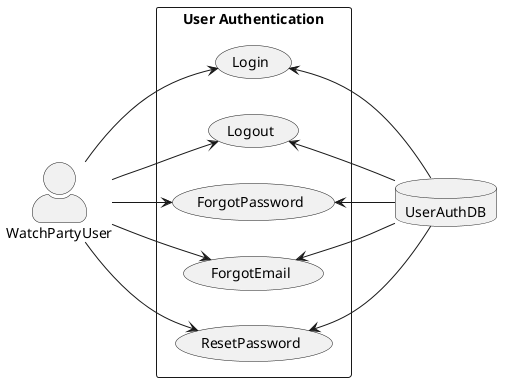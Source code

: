 @startuml UserAuthenticationUsecase

left to right direction
skinparam actorStyle awesome

actor WatchPartyUser
database UserAuthDB

rectangle "User Authentication" {
    usecase "Login"
    usecase "Logout"
    usecase "ForgotPassword"
    usecase "ForgotEmail"
    usecase "ResetPassword"
}

WatchPartyUser --> Login
WatchPartyUser --> Logout
WatchPartyUser --> ForgotPassword
WatchPartyUser --> ForgotEmail
WatchPartyUser --> ResetPassword

Login <-- UserAuthDB
Logout <-- UserAuthDB
ForgotPassword <-- UserAuthDB
ForgotEmail <-- UserAuthDB
ResetPassword <-- UserAuthDB

@enduml